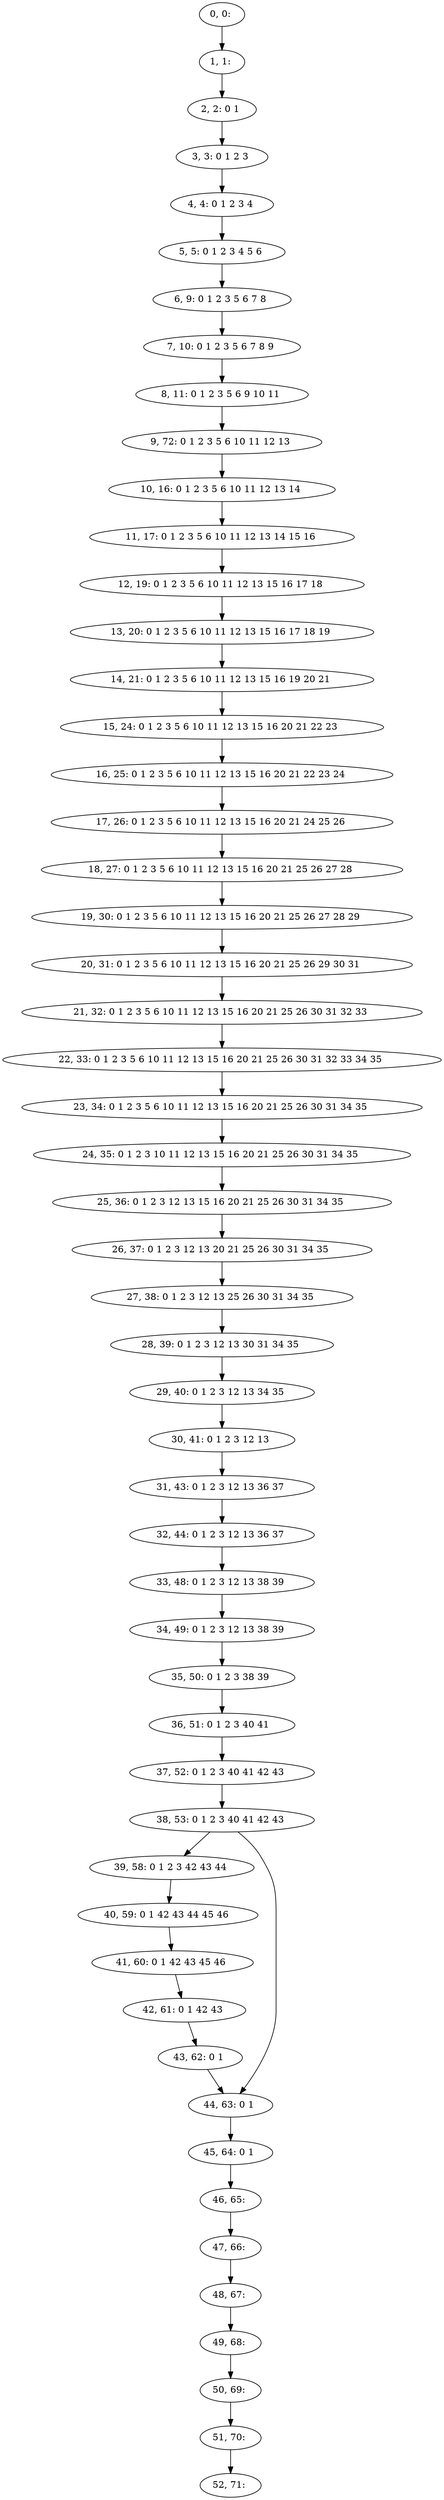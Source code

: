 digraph G {
0[label="0, 0: "];
1[label="1, 1: "];
2[label="2, 2: 0 1 "];
3[label="3, 3: 0 1 2 3 "];
4[label="4, 4: 0 1 2 3 4 "];
5[label="5, 5: 0 1 2 3 4 5 6 "];
6[label="6, 9: 0 1 2 3 5 6 7 8 "];
7[label="7, 10: 0 1 2 3 5 6 7 8 9 "];
8[label="8, 11: 0 1 2 3 5 6 9 10 11 "];
9[label="9, 72: 0 1 2 3 5 6 10 11 12 13 "];
10[label="10, 16: 0 1 2 3 5 6 10 11 12 13 14 "];
11[label="11, 17: 0 1 2 3 5 6 10 11 12 13 14 15 16 "];
12[label="12, 19: 0 1 2 3 5 6 10 11 12 13 15 16 17 18 "];
13[label="13, 20: 0 1 2 3 5 6 10 11 12 13 15 16 17 18 19 "];
14[label="14, 21: 0 1 2 3 5 6 10 11 12 13 15 16 19 20 21 "];
15[label="15, 24: 0 1 2 3 5 6 10 11 12 13 15 16 20 21 22 23 "];
16[label="16, 25: 0 1 2 3 5 6 10 11 12 13 15 16 20 21 22 23 24 "];
17[label="17, 26: 0 1 2 3 5 6 10 11 12 13 15 16 20 21 24 25 26 "];
18[label="18, 27: 0 1 2 3 5 6 10 11 12 13 15 16 20 21 25 26 27 28 "];
19[label="19, 30: 0 1 2 3 5 6 10 11 12 13 15 16 20 21 25 26 27 28 29 "];
20[label="20, 31: 0 1 2 3 5 6 10 11 12 13 15 16 20 21 25 26 29 30 31 "];
21[label="21, 32: 0 1 2 3 5 6 10 11 12 13 15 16 20 21 25 26 30 31 32 33 "];
22[label="22, 33: 0 1 2 3 5 6 10 11 12 13 15 16 20 21 25 26 30 31 32 33 34 35 "];
23[label="23, 34: 0 1 2 3 5 6 10 11 12 13 15 16 20 21 25 26 30 31 34 35 "];
24[label="24, 35: 0 1 2 3 10 11 12 13 15 16 20 21 25 26 30 31 34 35 "];
25[label="25, 36: 0 1 2 3 12 13 15 16 20 21 25 26 30 31 34 35 "];
26[label="26, 37: 0 1 2 3 12 13 20 21 25 26 30 31 34 35 "];
27[label="27, 38: 0 1 2 3 12 13 25 26 30 31 34 35 "];
28[label="28, 39: 0 1 2 3 12 13 30 31 34 35 "];
29[label="29, 40: 0 1 2 3 12 13 34 35 "];
30[label="30, 41: 0 1 2 3 12 13 "];
31[label="31, 43: 0 1 2 3 12 13 36 37 "];
32[label="32, 44: 0 1 2 3 12 13 36 37 "];
33[label="33, 48: 0 1 2 3 12 13 38 39 "];
34[label="34, 49: 0 1 2 3 12 13 38 39 "];
35[label="35, 50: 0 1 2 3 38 39 "];
36[label="36, 51: 0 1 2 3 40 41 "];
37[label="37, 52: 0 1 2 3 40 41 42 43 "];
38[label="38, 53: 0 1 2 3 40 41 42 43 "];
39[label="39, 58: 0 1 2 3 42 43 44 "];
40[label="40, 59: 0 1 42 43 44 45 46 "];
41[label="41, 60: 0 1 42 43 45 46 "];
42[label="42, 61: 0 1 42 43 "];
43[label="43, 62: 0 1 "];
44[label="44, 63: 0 1 "];
45[label="45, 64: 0 1 "];
46[label="46, 65: "];
47[label="47, 66: "];
48[label="48, 67: "];
49[label="49, 68: "];
50[label="50, 69: "];
51[label="51, 70: "];
52[label="52, 71: "];
0->1 ;
1->2 ;
2->3 ;
3->4 ;
4->5 ;
5->6 ;
6->7 ;
7->8 ;
8->9 ;
9->10 ;
10->11 ;
11->12 ;
12->13 ;
13->14 ;
14->15 ;
15->16 ;
16->17 ;
17->18 ;
18->19 ;
19->20 ;
20->21 ;
21->22 ;
22->23 ;
23->24 ;
24->25 ;
25->26 ;
26->27 ;
27->28 ;
28->29 ;
29->30 ;
30->31 ;
31->32 ;
32->33 ;
33->34 ;
34->35 ;
35->36 ;
36->37 ;
37->38 ;
38->39 ;
38->44 ;
39->40 ;
40->41 ;
41->42 ;
42->43 ;
43->44 ;
44->45 ;
45->46 ;
46->47 ;
47->48 ;
48->49 ;
49->50 ;
50->51 ;
51->52 ;
}
